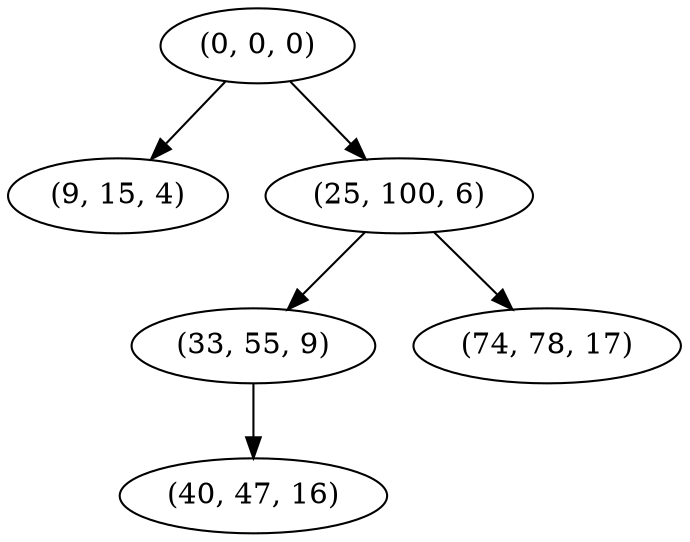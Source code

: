 digraph tree {
    "(0, 0, 0)";
    "(9, 15, 4)";
    "(25, 100, 6)";
    "(33, 55, 9)";
    "(40, 47, 16)";
    "(74, 78, 17)";
    "(0, 0, 0)" -> "(9, 15, 4)";
    "(0, 0, 0)" -> "(25, 100, 6)";
    "(25, 100, 6)" -> "(33, 55, 9)";
    "(25, 100, 6)" -> "(74, 78, 17)";
    "(33, 55, 9)" -> "(40, 47, 16)";
}
